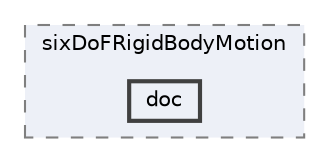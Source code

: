 digraph "src/sixDoFRigidBodyMotion/doc"
{
 // LATEX_PDF_SIZE
  bgcolor="transparent";
  edge [fontname=Helvetica,fontsize=10,labelfontname=Helvetica,labelfontsize=10];
  node [fontname=Helvetica,fontsize=10,shape=box,height=0.2,width=0.4];
  compound=true
  subgraph clusterdir_a5b93d9ceb327a1197b724c6aefedcbd {
    graph [ bgcolor="#edf0f7", pencolor="grey50", label="sixDoFRigidBodyMotion", fontname=Helvetica,fontsize=10 style="filled,dashed", URL="dir_a5b93d9ceb327a1197b724c6aefedcbd.html",tooltip=""]
  dir_77144e724a272ee5c868376989ee06cc [label="doc", fillcolor="#edf0f7", color="grey25", style="filled,bold", URL="dir_77144e724a272ee5c868376989ee06cc.html",tooltip=""];
  }
}
